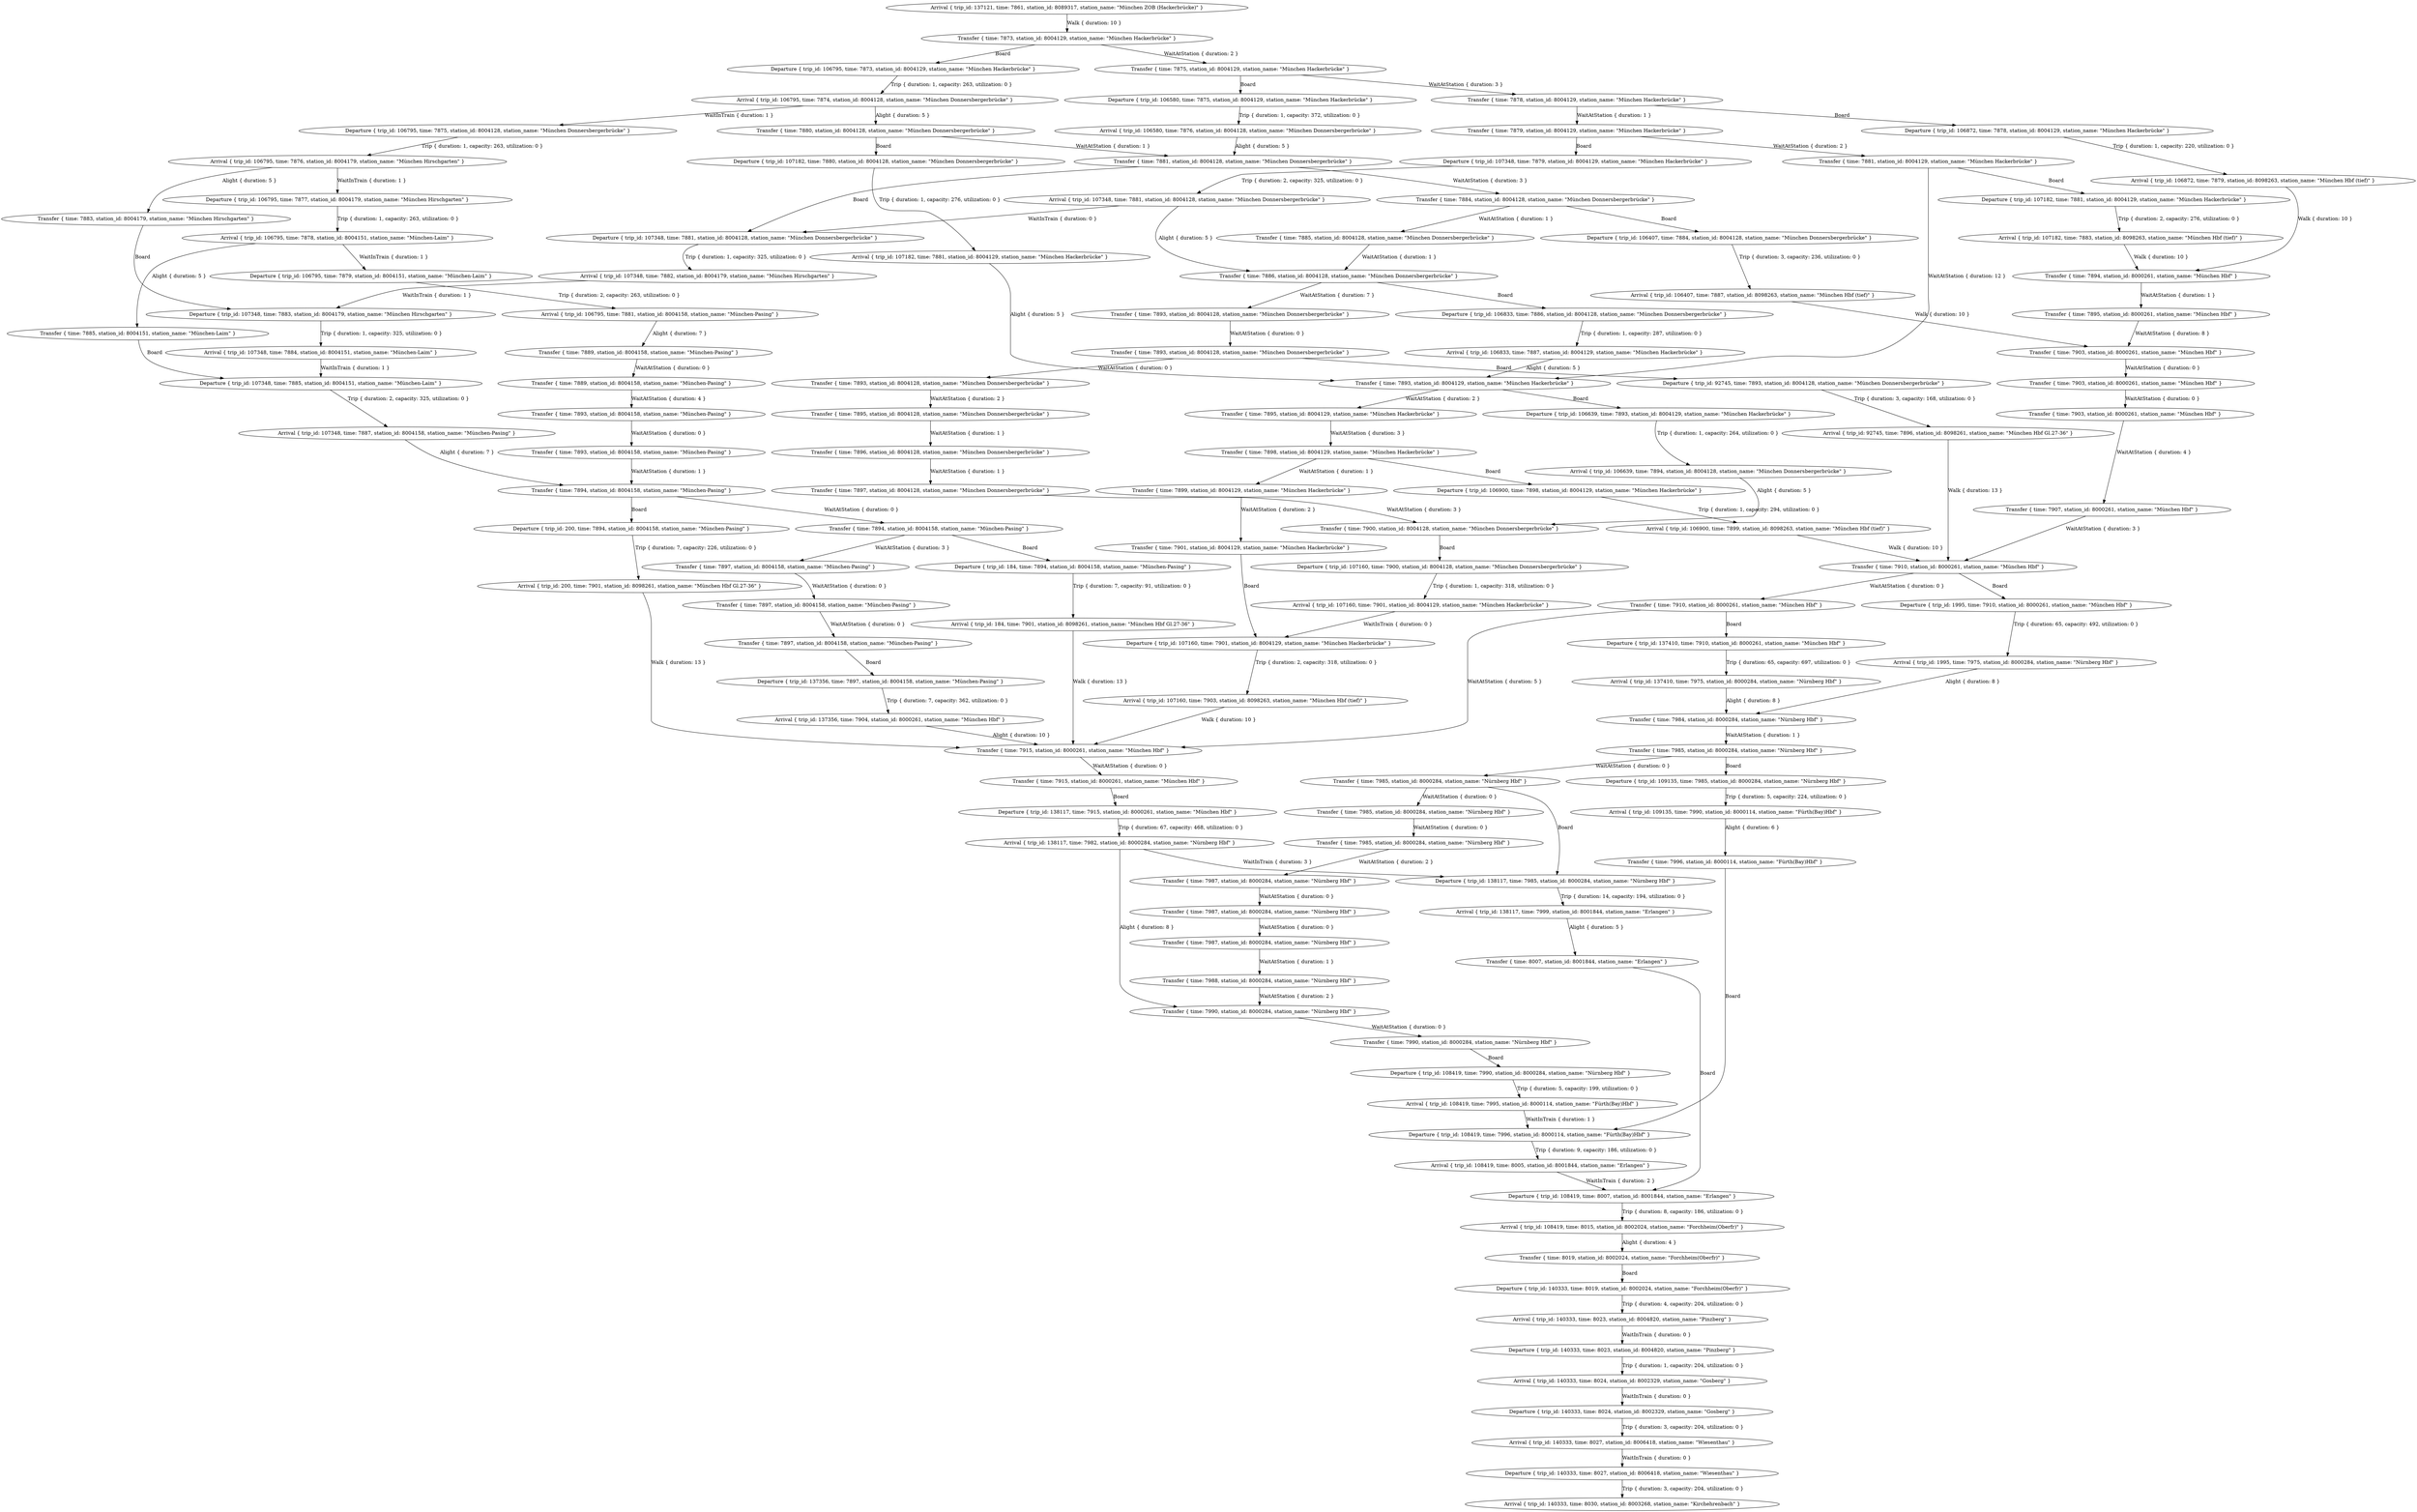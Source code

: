 digraph {
    0 [ label = "Departure { trip_id: 184, time: 7894, station_id: 8004158, station_name: \"München-Pasing\" }" ]
    1 [ label = "Transfer { time: 7894, station_id: 8004158, station_name: \"München-Pasing\" }" ]
    2 [ label = "Arrival { trip_id: 184, time: 7901, station_id: 8098261, station_name: \"München Hbf Gl.27-36\" }" ]
    3 [ label = "Departure { trip_id: 200, time: 7894, station_id: 8004158, station_name: \"München-Pasing\" }" ]
    4 [ label = "Transfer { time: 7894, station_id: 8004158, station_name: \"München-Pasing\" }" ]
    5 [ label = "Arrival { trip_id: 200, time: 7901, station_id: 8098261, station_name: \"München Hbf Gl.27-36\" }" ]
    6 [ label = "Transfer { time: 7985, station_id: 8000284, station_name: \"Nürnberg Hbf\" }" ]
    7 [ label = "Departure { trip_id: 1995, time: 7910, station_id: 8000261, station_name: \"München Hbf\" }" ]
    8 [ label = "Transfer { time: 7910, station_id: 8000261, station_name: \"München Hbf\" }" ]
    9 [ label = "Arrival { trip_id: 1995, time: 7975, station_id: 8000284, station_name: \"Nürnberg Hbf\" }" ]
    10 [ label = "Transfer { time: 7903, station_id: 8000261, station_name: \"München Hbf\" }" ]
    11 [ label = "Transfer { time: 7903, station_id: 8000261, station_name: \"München Hbf\" }" ]
    12 [ label = "Transfer { time: 7893, station_id: 8004128, station_name: \"München Donnersbergerbrücke\" }" ]
    13 [ label = "Transfer { time: 7893, station_id: 8004128, station_name: \"München Donnersbergerbrücke\" }" ]
    14 [ label = "Transfer { time: 7987, station_id: 8000284, station_name: \"Nürnberg Hbf\" }" ]
    15 [ label = "Transfer { time: 7894, station_id: 8000261, station_name: \"München Hbf\" }" ]
    16 [ label = "Departure { trip_id: 92745, time: 7893, station_id: 8004128, station_name: \"München Donnersbergerbrücke\" }" ]
    17 [ label = "Transfer { time: 7893, station_id: 8004128, station_name: \"München Donnersbergerbrücke\" }" ]
    18 [ label = "Arrival { trip_id: 92745, time: 7896, station_id: 8098261, station_name: \"München Hbf Gl.27-36\" }" ]
    19 [ label = "Transfer { time: 7903, station_id: 8000261, station_name: \"München Hbf\" }" ]
    20 [ label = "Transfer { time: 7915, station_id: 8000261, station_name: \"München Hbf\" }" ]
    21 [ label = "Departure { trip_id: 106407, time: 7884, station_id: 8004128, station_name: \"München Donnersbergerbrücke\" }" ]
    22 [ label = "Transfer { time: 7884, station_id: 8004128, station_name: \"München Donnersbergerbrücke\" }" ]
    23 [ label = "Arrival { trip_id: 106407, time: 7887, station_id: 8098263, station_name: \"München Hbf (tief)\" }" ]
    24 [ label = "Transfer { time: 7895, station_id: 8004129, station_name: \"München Hackerbrücke\" }" ]
    25 [ label = "Transfer { time: 7897, station_id: 8004128, station_name: \"München Donnersbergerbrücke\" }" ]
    26 [ label = "Departure { trip_id: 106580, time: 7875, station_id: 8004129, station_name: \"München Hackerbrücke\" }" ]
    27 [ label = "Transfer { time: 7875, station_id: 8004129, station_name: \"München Hackerbrücke\" }" ]
    28 [ label = "Arrival { trip_id: 106580, time: 7876, station_id: 8004128, station_name: \"München Donnersbergerbrücke\" }" ]
    29 [ label = "Departure { trip_id: 106639, time: 7893, station_id: 8004129, station_name: \"München Hackerbrücke\" }" ]
    30 [ label = "Transfer { time: 7893, station_id: 8004129, station_name: \"München Hackerbrücke\" }" ]
    31 [ label = "Arrival { trip_id: 106639, time: 7894, station_id: 8004128, station_name: \"München Donnersbergerbrücke\" }" ]
    32 [ label = "Transfer { time: 7895, station_id: 8004128, station_name: \"München Donnersbergerbrücke\" }" ]
    33 [ label = "Departure { trip_id: 106795, time: 7873, station_id: 8004129, station_name: \"München Hackerbrücke\" }" ]
    34 [ label = "Transfer { time: 7873, station_id: 8004129, station_name: \"München Hackerbrücke\" }" ]
    35 [ label = "Arrival { trip_id: 106795, time: 7874, station_id: 8004128, station_name: \"München Donnersbergerbrücke\" }" ]
    36 [ label = "Departure { trip_id: 106795, time: 7875, station_id: 8004128, station_name: \"München Donnersbergerbrücke\" }" ]
    37 [ label = "Arrival { trip_id: 106795, time: 7876, station_id: 8004179, station_name: \"München Hirschgarten\" }" ]
    38 [ label = "Departure { trip_id: 106795, time: 7877, station_id: 8004179, station_name: \"München Hirschgarten\" }" ]
    39 [ label = "Arrival { trip_id: 106795, time: 7878, station_id: 8004151, station_name: \"München-Laim\" }" ]
    40 [ label = "Departure { trip_id: 106795, time: 7879, station_id: 8004151, station_name: \"München-Laim\" }" ]
    41 [ label = "Arrival { trip_id: 106795, time: 7881, station_id: 8004158, station_name: \"München-Pasing\" }" ]
    42 [ label = "Departure { trip_id: 106833, time: 7886, station_id: 8004128, station_name: \"München Donnersbergerbrücke\" }" ]
    43 [ label = "Transfer { time: 7886, station_id: 8004128, station_name: \"München Donnersbergerbrücke\" }" ]
    44 [ label = "Arrival { trip_id: 106833, time: 7887, station_id: 8004129, station_name: \"München Hackerbrücke\" }" ]
    45 [ label = "Departure { trip_id: 106872, time: 7878, station_id: 8004129, station_name: \"München Hackerbrücke\" }" ]
    46 [ label = "Transfer { time: 7878, station_id: 8004129, station_name: \"München Hackerbrücke\" }" ]
    47 [ label = "Arrival { trip_id: 106872, time: 7879, station_id: 8098263, station_name: \"München Hbf (tief)\" }" ]
    48 [ label = "Transfer { time: 7889, station_id: 8004158, station_name: \"München-Pasing\" }" ]
    49 [ label = "Transfer { time: 7896, station_id: 8004128, station_name: \"München Donnersbergerbrücke\" }" ]
    50 [ label = "Departure { trip_id: 106900, time: 7898, station_id: 8004129, station_name: \"München Hackerbrücke\" }" ]
    51 [ label = "Transfer { time: 7898, station_id: 8004129, station_name: \"München Hackerbrücke\" }" ]
    52 [ label = "Arrival { trip_id: 106900, time: 7899, station_id: 8098263, station_name: \"München Hbf (tief)\" }" ]
    53 [ label = "Transfer { time: 7885, station_id: 8004128, station_name: \"München Donnersbergerbrücke\" }" ]
    54 [ label = "Transfer { time: 7893, station_id: 8004158, station_name: \"München-Pasing\" }" ]
    55 [ label = "Transfer { time: 7893, station_id: 8004158, station_name: \"München-Pasing\" }" ]
    56 [ label = "Departure { trip_id: 107160, time: 7900, station_id: 8004128, station_name: \"München Donnersbergerbrücke\" }" ]
    57 [ label = "Transfer { time: 7900, station_id: 8004128, station_name: \"München Donnersbergerbrücke\" }" ]
    58 [ label = "Arrival { trip_id: 107160, time: 7901, station_id: 8004129, station_name: \"München Hackerbrücke\" }" ]
    59 [ label = "Departure { trip_id: 107160, time: 7901, station_id: 8004129, station_name: \"München Hackerbrücke\" }" ]
    60 [ label = "Transfer { time: 7901, station_id: 8004129, station_name: \"München Hackerbrücke\" }" ]
    61 [ label = "Arrival { trip_id: 107160, time: 7903, station_id: 8098263, station_name: \"München Hbf (tief)\" }" ]
    62 [ label = "Departure { trip_id: 107182, time: 7880, station_id: 8004128, station_name: \"München Donnersbergerbrücke\" }" ]
    63 [ label = "Transfer { time: 7880, station_id: 8004128, station_name: \"München Donnersbergerbrücke\" }" ]
    64 [ label = "Arrival { trip_id: 107182, time: 7881, station_id: 8004129, station_name: \"München Hackerbrücke\" }" ]
    65 [ label = "Departure { trip_id: 107182, time: 7881, station_id: 8004129, station_name: \"München Hackerbrücke\" }" ]
    66 [ label = "Transfer { time: 7881, station_id: 8004129, station_name: \"München Hackerbrücke\" }" ]
    67 [ label = "Arrival { trip_id: 107182, time: 7883, station_id: 8098263, station_name: \"München Hbf (tief)\" }" ]
    68 [ label = "Departure { trip_id: 107348, time: 7879, station_id: 8004129, station_name: \"München Hackerbrücke\" }" ]
    69 [ label = "Transfer { time: 7879, station_id: 8004129, station_name: \"München Hackerbrücke\" }" ]
    70 [ label = "Arrival { trip_id: 107348, time: 7881, station_id: 8004128, station_name: \"München Donnersbergerbrücke\" }" ]
    71 [ label = "Departure { trip_id: 107348, time: 7881, station_id: 8004128, station_name: \"München Donnersbergerbrücke\" }" ]
    72 [ label = "Transfer { time: 7881, station_id: 8004128, station_name: \"München Donnersbergerbrücke\" }" ]
    73 [ label = "Arrival { trip_id: 107348, time: 7882, station_id: 8004179, station_name: \"München Hirschgarten\" }" ]
    74 [ label = "Departure { trip_id: 107348, time: 7883, station_id: 8004179, station_name: \"München Hirschgarten\" }" ]
    75 [ label = "Transfer { time: 7883, station_id: 8004179, station_name: \"München Hirschgarten\" }" ]
    76 [ label = "Arrival { trip_id: 107348, time: 7884, station_id: 8004151, station_name: \"München-Laim\" }" ]
    77 [ label = "Departure { trip_id: 107348, time: 7885, station_id: 8004151, station_name: \"München-Laim\" }" ]
    78 [ label = "Transfer { time: 7885, station_id: 8004151, station_name: \"München-Laim\" }" ]
    79 [ label = "Arrival { trip_id: 107348, time: 7887, station_id: 8004158, station_name: \"München-Pasing\" }" ]
    80 [ label = "Transfer { time: 7889, station_id: 8004158, station_name: \"München-Pasing\" }" ]
    81 [ label = "Transfer { time: 7899, station_id: 8004129, station_name: \"München Hackerbrücke\" }" ]
    82 [ label = "Transfer { time: 7897, station_id: 8004158, station_name: \"München-Pasing\" }" ]
    83 [ label = "Departure { trip_id: 108419, time: 7990, station_id: 8000284, station_name: \"Nürnberg Hbf\" }" ]
    84 [ label = "Transfer { time: 7990, station_id: 8000284, station_name: \"Nürnberg Hbf\" }" ]
    85 [ label = "Arrival { trip_id: 108419, time: 7995, station_id: 8000114, station_name: \"Fürth(Bay)Hbf\" }" ]
    86 [ label = "Departure { trip_id: 108419, time: 7996, station_id: 8000114, station_name: \"Fürth(Bay)Hbf\" }" ]
    87 [ label = "Transfer { time: 7996, station_id: 8000114, station_name: \"Fürth(Bay)Hbf\" }" ]
    88 [ label = "Arrival { trip_id: 108419, time: 8005, station_id: 8001844, station_name: \"Erlangen\" }" ]
    89 [ label = "Departure { trip_id: 108419, time: 8007, station_id: 8001844, station_name: \"Erlangen\" }" ]
    90 [ label = "Transfer { time: 8007, station_id: 8001844, station_name: \"Erlangen\" }" ]
    91 [ label = "Arrival { trip_id: 108419, time: 8015, station_id: 8002024, station_name: \"Forchheim(Oberfr)\" }" ]
    92 [ label = "Transfer { time: 7987, station_id: 8000284, station_name: \"Nürnberg Hbf\" }" ]
    93 [ label = "Departure { trip_id: 109135, time: 7985, station_id: 8000284, station_name: \"Nürnberg Hbf\" }" ]
    94 [ label = "Transfer { time: 7985, station_id: 8000284, station_name: \"Nürnberg Hbf\" }" ]
    95 [ label = "Arrival { trip_id: 109135, time: 7990, station_id: 8000114, station_name: \"Fürth(Bay)Hbf\" }" ]
    96 [ label = "Transfer { time: 7895, station_id: 8000261, station_name: \"München Hbf\" }" ]
    97 [ label = "Transfer { time: 7990, station_id: 8000284, station_name: \"Nürnberg Hbf\" }" ]
    98 [ label = "Transfer { time: 7984, station_id: 8000284, station_name: \"Nürnberg Hbf\" }" ]
    99 [ label = "Transfer { time: 7988, station_id: 8000284, station_name: \"Nürnberg Hbf\" }" ]
    100 [ label = "Transfer { time: 7985, station_id: 8000284, station_name: \"Nürnberg Hbf\" }" ]
    101 [ label = "Arrival { trip_id: 137121, time: 7861, station_id: 8089317, station_name: \"München ZOB (Hackerbrücke)\" }" ]
    102 [ label = "Departure { trip_id: 137356, time: 7897, station_id: 8004158, station_name: \"München-Pasing\" }" ]
    103 [ label = "Transfer { time: 7897, station_id: 8004158, station_name: \"München-Pasing\" }" ]
    104 [ label = "Arrival { trip_id: 137356, time: 7904, station_id: 8000261, station_name: \"München Hbf\" }" ]
    105 [ label = "Departure { trip_id: 137410, time: 7910, station_id: 8000261, station_name: \"München Hbf\" }" ]
    106 [ label = "Transfer { time: 7910, station_id: 8000261, station_name: \"München Hbf\" }" ]
    107 [ label = "Arrival { trip_id: 137410, time: 7975, station_id: 8000284, station_name: \"Nürnberg Hbf\" }" ]
    108 [ label = "Transfer { time: 7987, station_id: 8000284, station_name: \"Nürnberg Hbf\" }" ]
    109 [ label = "Transfer { time: 7897, station_id: 8004158, station_name: \"München-Pasing\" }" ]
    110 [ label = "Transfer { time: 7907, station_id: 8000261, station_name: \"München Hbf\" }" ]
    111 [ label = "Departure { trip_id: 138117, time: 7915, station_id: 8000261, station_name: \"München Hbf\" }" ]
    112 [ label = "Transfer { time: 7915, station_id: 8000261, station_name: \"München Hbf\" }" ]
    113 [ label = "Arrival { trip_id: 138117, time: 7982, station_id: 8000284, station_name: \"Nürnberg Hbf\" }" ]
    114 [ label = "Departure { trip_id: 138117, time: 7985, station_id: 8000284, station_name: \"Nürnberg Hbf\" }" ]
    115 [ label = "Transfer { time: 7985, station_id: 8000284, station_name: \"Nürnberg Hbf\" }" ]
    116 [ label = "Arrival { trip_id: 138117, time: 7999, station_id: 8001844, station_name: \"Erlangen\" }" ]
    117 [ label = "Departure { trip_id: 140333, time: 8019, station_id: 8002024, station_name: \"Forchheim(Oberfr)\" }" ]
    118 [ label = "Transfer { time: 8019, station_id: 8002024, station_name: \"Forchheim(Oberfr)\" }" ]
    119 [ label = "Arrival { trip_id: 140333, time: 8023, station_id: 8004820, station_name: \"Pinzberg\" }" ]
    120 [ label = "Departure { trip_id: 140333, time: 8023, station_id: 8004820, station_name: \"Pinzberg\" }" ]
    121 [ label = "Arrival { trip_id: 140333, time: 8024, station_id: 8002329, station_name: \"Gosberg\" }" ]
    122 [ label = "Departure { trip_id: 140333, time: 8024, station_id: 8002329, station_name: \"Gosberg\" }" ]
    123 [ label = "Arrival { trip_id: 140333, time: 8027, station_id: 8006418, station_name: \"Wiesenthau\" }" ]
    124 [ label = "Departure { trip_id: 140333, time: 8027, station_id: 8006418, station_name: \"Wiesenthau\" }" ]
    125 [ label = "Arrival { trip_id: 140333, time: 8030, station_id: 8003268, station_name: \"Kirchehrenbach\" }" ]
    1 -> 0 [ label = "Board" ]
    0 -> 2 [ label = "Trip { duration: 7, capacity: 91, utilization: 0 }" ]
    4 -> 3 [ label = "Board" ]
    3 -> 5 [ label = "Trip { duration: 7, capacity: 226, utilization: 0 }" ]
    8 -> 7 [ label = "Board" ]
    7 -> 9 [ label = "Trip { duration: 65, capacity: 492, utilization: 0 }" ]
    17 -> 16 [ label = "Board" ]
    16 -> 18 [ label = "Trip { duration: 3, capacity: 168, utilization: 0 }" ]
    22 -> 21 [ label = "Board" ]
    21 -> 23 [ label = "Trip { duration: 3, capacity: 236, utilization: 0 }" ]
    27 -> 26 [ label = "Board" ]
    26 -> 28 [ label = "Trip { duration: 1, capacity: 372, utilization: 0 }" ]
    30 -> 29 [ label = "Board" ]
    29 -> 31 [ label = "Trip { duration: 1, capacity: 264, utilization: 0 }" ]
    34 -> 33 [ label = "Board" ]
    33 -> 35 [ label = "Trip { duration: 1, capacity: 263, utilization: 0 }" ]
    36 -> 37 [ label = "Trip { duration: 1, capacity: 263, utilization: 0 }" ]
    38 -> 39 [ label = "Trip { duration: 1, capacity: 263, utilization: 0 }" ]
    40 -> 41 [ label = "Trip { duration: 2, capacity: 263, utilization: 0 }" ]
    43 -> 42 [ label = "Board" ]
    42 -> 44 [ label = "Trip { duration: 1, capacity: 287, utilization: 0 }" ]
    46 -> 45 [ label = "Board" ]
    45 -> 47 [ label = "Trip { duration: 1, capacity: 220, utilization: 0 }" ]
    51 -> 50 [ label = "Board" ]
    50 -> 52 [ label = "Trip { duration: 1, capacity: 294, utilization: 0 }" ]
    57 -> 56 [ label = "Board" ]
    56 -> 58 [ label = "Trip { duration: 1, capacity: 318, utilization: 0 }" ]
    60 -> 59 [ label = "Board" ]
    59 -> 61 [ label = "Trip { duration: 2, capacity: 318, utilization: 0 }" ]
    63 -> 62 [ label = "Board" ]
    62 -> 64 [ label = "Trip { duration: 1, capacity: 276, utilization: 0 }" ]
    66 -> 65 [ label = "Board" ]
    65 -> 67 [ label = "Trip { duration: 2, capacity: 276, utilization: 0 }" ]
    69 -> 68 [ label = "Board" ]
    68 -> 70 [ label = "Trip { duration: 2, capacity: 325, utilization: 0 }" ]
    72 -> 71 [ label = "Board" ]
    71 -> 73 [ label = "Trip { duration: 1, capacity: 325, utilization: 0 }" ]
    75 -> 74 [ label = "Board" ]
    74 -> 76 [ label = "Trip { duration: 1, capacity: 325, utilization: 0 }" ]
    78 -> 77 [ label = "Board" ]
    77 -> 79 [ label = "Trip { duration: 2, capacity: 325, utilization: 0 }" ]
    84 -> 83 [ label = "Board" ]
    83 -> 85 [ label = "Trip { duration: 5, capacity: 199, utilization: 0 }" ]
    87 -> 86 [ label = "Board" ]
    86 -> 88 [ label = "Trip { duration: 9, capacity: 186, utilization: 0 }" ]
    90 -> 89 [ label = "Board" ]
    89 -> 91 [ label = "Trip { duration: 8, capacity: 186, utilization: 0 }" ]
    94 -> 93 [ label = "Board" ]
    93 -> 95 [ label = "Trip { duration: 5, capacity: 224, utilization: 0 }" ]
    103 -> 102 [ label = "Board" ]
    102 -> 104 [ label = "Trip { duration: 7, capacity: 362, utilization: 0 }" ]
    106 -> 105 [ label = "Board" ]
    105 -> 107 [ label = "Trip { duration: 65, capacity: 697, utilization: 0 }" ]
    112 -> 111 [ label = "Board" ]
    111 -> 113 [ label = "Trip { duration: 67, capacity: 468, utilization: 0 }" ]
    115 -> 114 [ label = "Board" ]
    114 -> 116 [ label = "Trip { duration: 14, capacity: 194, utilization: 0 }" ]
    118 -> 117 [ label = "Board" ]
    117 -> 119 [ label = "Trip { duration: 4, capacity: 204, utilization: 0 }" ]
    120 -> 121 [ label = "Trip { duration: 1, capacity: 204, utilization: 0 }" ]
    122 -> 123 [ label = "Trip { duration: 3, capacity: 204, utilization: 0 }" ]
    124 -> 125 [ label = "Trip { duration: 3, capacity: 204, utilization: 0 }" ]
    91 -> 118 [ label = "Alight { duration: 4 }" ]
    95 -> 87 [ label = "Alight { duration: 6 }" ]
    85 -> 86 [ label = "WaitInTrain { duration: 1 }" ]
    121 -> 122 [ label = "WaitInTrain { duration: 0 }" ]
    37 -> 75 [ label = "Alight { duration: 5 }" ]
    37 -> 38 [ label = "WaitInTrain { duration: 1 }" ]
    73 -> 74 [ label = "WaitInTrain { duration: 1 }" ]
    63 -> 72 [ label = "WaitAtStation { duration: 1 }" ]
    72 -> 22 [ label = "WaitAtStation { duration: 3 }" ]
    22 -> 53 [ label = "WaitAtStation { duration: 1 }" ]
    53 -> 43 [ label = "WaitAtStation { duration: 1 }" ]
    43 -> 12 [ label = "WaitAtStation { duration: 7 }" ]
    12 -> 17 [ label = "WaitAtStation { duration: 0 }" ]
    17 -> 13 [ label = "WaitAtStation { duration: 0 }" ]
    13 -> 32 [ label = "WaitAtStation { duration: 2 }" ]
    32 -> 49 [ label = "WaitAtStation { duration: 1 }" ]
    49 -> 25 [ label = "WaitAtStation { duration: 1 }" ]
    25 -> 57 [ label = "WaitAtStation { duration: 3 }" ]
    28 -> 72 [ label = "Alight { duration: 5 }" ]
    31 -> 57 [ label = "Alight { duration: 5 }" ]
    70 -> 43 [ label = "Alight { duration: 5 }" ]
    35 -> 63 [ label = "Alight { duration: 5 }" ]
    70 -> 71 [ label = "WaitInTrain { duration: 0 }" ]
    35 -> 36 [ label = "WaitInTrain { duration: 1 }" ]
    119 -> 120 [ label = "WaitInTrain { duration: 0 }" ]
    123 -> 124 [ label = "WaitInTrain { duration: 0 }" ]
    34 -> 27 [ label = "WaitAtStation { duration: 2 }" ]
    27 -> 46 [ label = "WaitAtStation { duration: 3 }" ]
    46 -> 69 [ label = "WaitAtStation { duration: 1 }" ]
    69 -> 66 [ label = "WaitAtStation { duration: 2 }" ]
    66 -> 30 [ label = "WaitAtStation { duration: 12 }" ]
    30 -> 24 [ label = "WaitAtStation { duration: 2 }" ]
    24 -> 51 [ label = "WaitAtStation { duration: 3 }" ]
    51 -> 81 [ label = "WaitAtStation { duration: 1 }" ]
    81 -> 60 [ label = "WaitAtStation { duration: 2 }" ]
    44 -> 30 [ label = "Alight { duration: 5 }" ]
    64 -> 30 [ label = "Alight { duration: 5 }" ]
    58 -> 59 [ label = "WaitInTrain { duration: 0 }" ]
    48 -> 80 [ label = "WaitAtStation { duration: 0 }" ]
    80 -> 55 [ label = "WaitAtStation { duration: 4 }" ]
    55 -> 54 [ label = "WaitAtStation { duration: 0 }" ]
    54 -> 4 [ label = "WaitAtStation { duration: 1 }" ]
    4 -> 1 [ label = "WaitAtStation { duration: 0 }" ]
    1 -> 109 [ label = "WaitAtStation { duration: 3 }" ]
    109 -> 82 [ label = "WaitAtStation { duration: 0 }" ]
    82 -> 103 [ label = "WaitAtStation { duration: 0 }" ]
    79 -> 4 [ label = "Alight { duration: 7 }" ]
    41 -> 48 [ label = "Alight { duration: 7 }" ]
    98 -> 94 [ label = "WaitAtStation { duration: 1 }" ]
    94 -> 115 [ label = "WaitAtStation { duration: 0 }" ]
    115 -> 100 [ label = "WaitAtStation { duration: 0 }" ]
    100 -> 6 [ label = "WaitAtStation { duration: 0 }" ]
    6 -> 14 [ label = "WaitAtStation { duration: 2 }" ]
    14 -> 92 [ label = "WaitAtStation { duration: 0 }" ]
    92 -> 108 [ label = "WaitAtStation { duration: 0 }" ]
    108 -> 99 [ label = "WaitAtStation { duration: 1 }" ]
    99 -> 97 [ label = "WaitAtStation { duration: 2 }" ]
    97 -> 84 [ label = "WaitAtStation { duration: 0 }" ]
    113 -> 97 [ label = "Alight { duration: 8 }" ]
    9 -> 98 [ label = "Alight { duration: 8 }" ]
    107 -> 98 [ label = "Alight { duration: 8 }" ]
    113 -> 114 [ label = "WaitInTrain { duration: 3 }" ]
    116 -> 90 [ label = "Alight { duration: 5 }" ]
    88 -> 89 [ label = "WaitInTrain { duration: 2 }" ]
    39 -> 78 [ label = "Alight { duration: 5 }" ]
    39 -> 40 [ label = "WaitInTrain { duration: 1 }" ]
    76 -> 77 [ label = "WaitInTrain { duration: 1 }" ]
    15 -> 96 [ label = "WaitAtStation { duration: 1 }" ]
    96 -> 11 [ label = "WaitAtStation { duration: 8 }" ]
    11 -> 19 [ label = "WaitAtStation { duration: 0 }" ]
    19 -> 10 [ label = "WaitAtStation { duration: 0 }" ]
    10 -> 110 [ label = "WaitAtStation { duration: 4 }" ]
    110 -> 8 [ label = "WaitAtStation { duration: 3 }" ]
    8 -> 106 [ label = "WaitAtStation { duration: 0 }" ]
    106 -> 20 [ label = "WaitAtStation { duration: 5 }" ]
    20 -> 112 [ label = "WaitAtStation { duration: 0 }" ]
    104 -> 20 [ label = "Alight { duration: 10 }" ]
    101 -> 34 [ label = "Walk { duration: 10 }" ]
    5 -> 20 [ label = "Walk { duration: 13 }" ]
    2 -> 20 [ label = "Walk { duration: 13 }" ]
    18 -> 8 [ label = "Walk { duration: 13 }" ]
    47 -> 15 [ label = "Walk { duration: 10 }" ]
    23 -> 11 [ label = "Walk { duration: 10 }" ]
    52 -> 8 [ label = "Walk { duration: 10 }" ]
    61 -> 20 [ label = "Walk { duration: 10 }" ]
    67 -> 15 [ label = "Walk { duration: 10 }" ]
}
